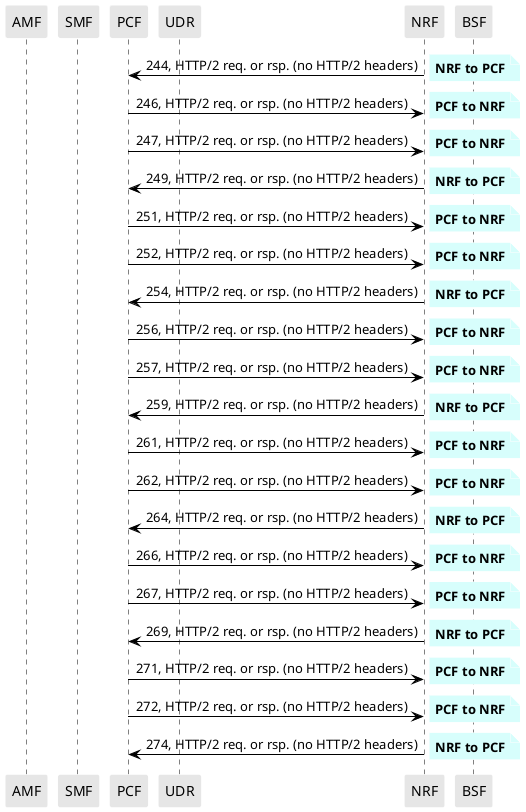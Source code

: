 @startuml
skinparam shadowing false
skinparam NoteBorderColor white
skinparam sequence {
    ArrowColor black
    LifeLineBorderColor black
    LifeLineBackgroundColor black
    ParticipantBorderColor white
    ParticipantBackgroundColor #e6e6e6
}
participant "AMF"
participant "SMF"
participant "PCF"
participant "UDR"
participant "NRF"
participant "BSF"

"NRF" -> "PCF": 244, HTTP/2 req. or rsp. (no HTTP/2 headers)

note right #D7FEFC
**NRF to PCF**
end note

"PCF" -> "NRF": 246, HTTP/2 req. or rsp. (no HTTP/2 headers)

note right #D7FEFC
**PCF to NRF**
end note

"PCF" -> "NRF": 247, HTTP/2 req. or rsp. (no HTTP/2 headers)

note right #D7FEFC
**PCF to NRF**
end note

"NRF" -> "PCF": 249, HTTP/2 req. or rsp. (no HTTP/2 headers)

note right #D7FEFC
**NRF to PCF**
end note

"PCF" -> "NRF": 251, HTTP/2 req. or rsp. (no HTTP/2 headers)

note right #D7FEFC
**PCF to NRF**
end note

"PCF" -> "NRF": 252, HTTP/2 req. or rsp. (no HTTP/2 headers)

note right #D7FEFC
**PCF to NRF**
end note

"NRF" -> "PCF": 254, HTTP/2 req. or rsp. (no HTTP/2 headers)

note right #D7FEFC
**NRF to PCF**
end note

"PCF" -> "NRF": 256, HTTP/2 req. or rsp. (no HTTP/2 headers)

note right #D7FEFC
**PCF to NRF**
end note

"PCF" -> "NRF": 257, HTTP/2 req. or rsp. (no HTTP/2 headers)

note right #D7FEFC
**PCF to NRF**
end note

"NRF" -> "PCF": 259, HTTP/2 req. or rsp. (no HTTP/2 headers)

note right #D7FEFC
**NRF to PCF**
end note

"PCF" -> "NRF": 261, HTTP/2 req. or rsp. (no HTTP/2 headers)

note right #D7FEFC
**PCF to NRF**
end note

"PCF" -> "NRF": 262, HTTP/2 req. or rsp. (no HTTP/2 headers)

note right #D7FEFC
**PCF to NRF**
end note

"NRF" -> "PCF": 264, HTTP/2 req. or rsp. (no HTTP/2 headers)

note right #D7FEFC
**NRF to PCF**
end note

"PCF" -> "NRF": 266, HTTP/2 req. or rsp. (no HTTP/2 headers)

note right #D7FEFC
**PCF to NRF**
end note

"PCF" -> "NRF": 267, HTTP/2 req. or rsp. (no HTTP/2 headers)

note right #D7FEFC
**PCF to NRF**
end note

"NRF" -> "PCF": 269, HTTP/2 req. or rsp. (no HTTP/2 headers)

note right #D7FEFC
**NRF to PCF**
end note

"PCF" -> "NRF": 271, HTTP/2 req. or rsp. (no HTTP/2 headers)

note right #D7FEFC
**PCF to NRF**
end note

"PCF" -> "NRF": 272, HTTP/2 req. or rsp. (no HTTP/2 headers)

note right #D7FEFC
**PCF to NRF**
end note

"NRF" -> "PCF": 274, HTTP/2 req. or rsp. (no HTTP/2 headers)

note right #D7FEFC
**NRF to PCF**
end note

@enduml
